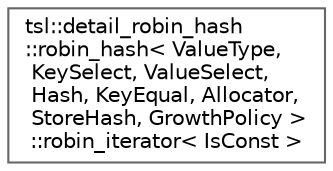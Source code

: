 digraph "Graphical Class Hierarchy"
{
 // LATEX_PDF_SIZE
  bgcolor="transparent";
  edge [fontname=Helvetica,fontsize=10,labelfontname=Helvetica,labelfontsize=10];
  node [fontname=Helvetica,fontsize=10,shape=box,height=0.2,width=0.4];
  rankdir="LR";
  Node0 [id="Node000000",label="tsl::detail_robin_hash\l::robin_hash\< ValueType,\l KeySelect, ValueSelect,\l Hash, KeyEqual, Allocator,\l StoreHash, GrowthPolicy \>\l::robin_iterator\< IsConst \>",height=0.2,width=0.4,color="grey40", fillcolor="white", style="filled",URL="$classtsl_1_1detail__robin__hash_1_1robin__hash_1_1robin__iterator.html",tooltip=" "];
}
